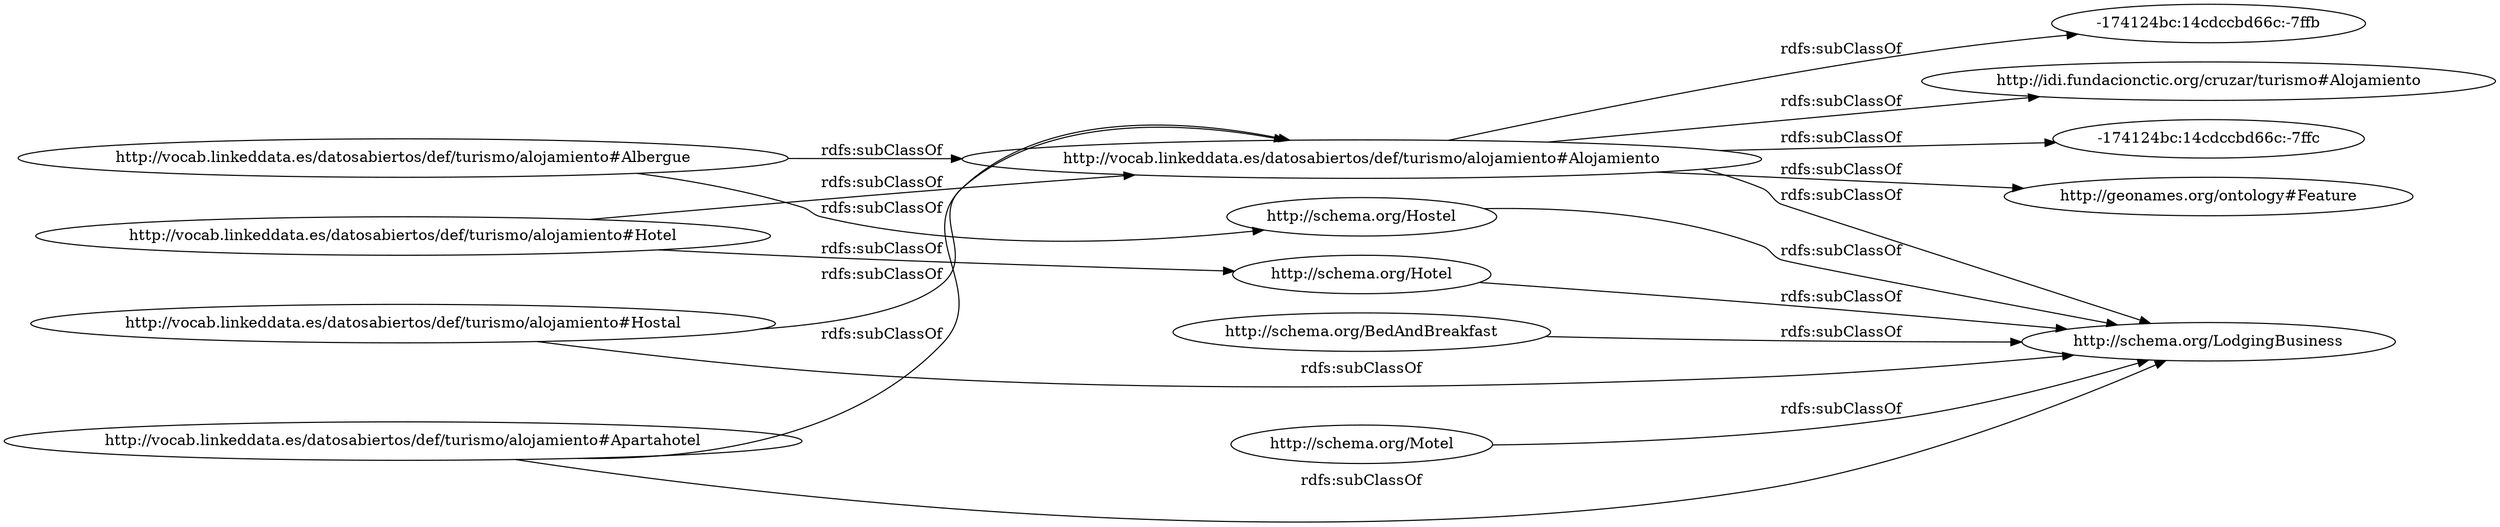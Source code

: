 digraph ar2dtool_diagram { 
rankdir=LR;
size="1000"
	"http://vocab.linkeddata.es/datosabiertos/def/turismo/alojamiento#Alojamiento" -> "-174124bc:14cdccbd66c:-7ffb" [ label = "rdfs:subClassOf" ];
	"http://vocab.linkeddata.es/datosabiertos/def/turismo/alojamiento#Alojamiento" -> "http://idi.fundacionctic.org/cruzar/turismo#Alojamiento" [ label = "rdfs:subClassOf" ];
	"http://vocab.linkeddata.es/datosabiertos/def/turismo/alojamiento#Alojamiento" -> "-174124bc:14cdccbd66c:-7ffc" [ label = "rdfs:subClassOf" ];
	"http://vocab.linkeddata.es/datosabiertos/def/turismo/alojamiento#Alojamiento" -> "http://geonames.org/ontology#Feature" [ label = "rdfs:subClassOf" ];
	"http://vocab.linkeddata.es/datosabiertos/def/turismo/alojamiento#Alojamiento" -> "http://schema.org/LodgingBusiness" [ label = "rdfs:subClassOf" ];
	"http://schema.org/BedAndBreakfast" -> "http://schema.org/LodgingBusiness" [ label = "rdfs:subClassOf" ];
	"http://vocab.linkeddata.es/datosabiertos/def/turismo/alojamiento#Albergue" -> "http://vocab.linkeddata.es/datosabiertos/def/turismo/alojamiento#Alojamiento" [ label = "rdfs:subClassOf" ];
	"http://vocab.linkeddata.es/datosabiertos/def/turismo/alojamiento#Albergue" -> "http://schema.org/Hostel" [ label = "rdfs:subClassOf" ];
	"http://vocab.linkeddata.es/datosabiertos/def/turismo/alojamiento#Hostal" -> "http://vocab.linkeddata.es/datosabiertos/def/turismo/alojamiento#Alojamiento" [ label = "rdfs:subClassOf" ];
	"http://vocab.linkeddata.es/datosabiertos/def/turismo/alojamiento#Hostal" -> "http://schema.org/LodgingBusiness" [ label = "rdfs:subClassOf" ];
	"http://schema.org/Hotel" -> "http://schema.org/LodgingBusiness" [ label = "rdfs:subClassOf" ];
	"http://vocab.linkeddata.es/datosabiertos/def/turismo/alojamiento#Hotel" -> "http://vocab.linkeddata.es/datosabiertos/def/turismo/alojamiento#Alojamiento" [ label = "rdfs:subClassOf" ];
	"http://vocab.linkeddata.es/datosabiertos/def/turismo/alojamiento#Hotel" -> "http://schema.org/Hotel" [ label = "rdfs:subClassOf" ];
	"http://schema.org/Motel" -> "http://schema.org/LodgingBusiness" [ label = "rdfs:subClassOf" ];
	"http://schema.org/Hostel" -> "http://schema.org/LodgingBusiness" [ label = "rdfs:subClassOf" ];
	"http://vocab.linkeddata.es/datosabiertos/def/turismo/alojamiento#Apartahotel" -> "http://vocab.linkeddata.es/datosabiertos/def/turismo/alojamiento#Alojamiento" [ label = "rdfs:subClassOf" ];
	"http://vocab.linkeddata.es/datosabiertos/def/turismo/alojamiento#Apartahotel" -> "http://schema.org/LodgingBusiness" [ label = "rdfs:subClassOf" ];

}

